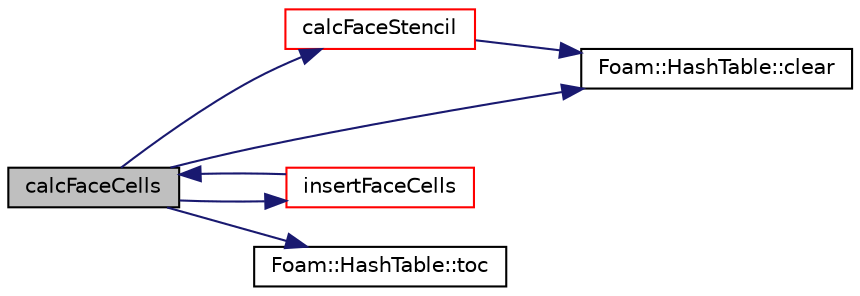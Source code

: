 digraph "calcFaceCells"
{
  bgcolor="transparent";
  edge [fontname="Helvetica",fontsize="10",labelfontname="Helvetica",labelfontsize="10"];
  node [fontname="Helvetica",fontsize="10",shape=record];
  rankdir="LR";
  Node765 [label="calcFaceCells",height=0.2,width=0.4,color="black", fillcolor="grey75", style="filled", fontcolor="black"];
  Node765 -> Node766 [color="midnightblue",fontsize="10",style="solid",fontname="Helvetica"];
  Node766 [label="calcFaceStencil",height=0.2,width=0.4,color="red",URL="$a23513.html#a75899a6e0677e40388327173f197eb45",tooltip="Collect cell neighbours into extended stencil. "];
  Node766 -> Node1035 [color="midnightblue",fontsize="10",style="solid",fontname="Helvetica"];
  Node1035 [label="Foam::HashTable::clear",height=0.2,width=0.4,color="black",URL="$a26841.html#ac8bb3912a3ce86b15842e79d0b421204",tooltip="Clear all entries from table. "];
  Node765 -> Node1035 [color="midnightblue",fontsize="10",style="solid",fontname="Helvetica"];
  Node765 -> Node1141 [color="midnightblue",fontsize="10",style="solid",fontname="Helvetica"];
  Node1141 [label="insertFaceCells",height=0.2,width=0.4,color="red",URL="$a23513.html#ac1c792bf4a5a1b870bb79770131b78ac",tooltip="Collect cell neighbours of faces in global numbering. "];
  Node1141 -> Node765 [color="midnightblue",fontsize="10",style="solid",fontname="Helvetica"];
  Node765 -> Node1145 [color="midnightblue",fontsize="10",style="solid",fontname="Helvetica"];
  Node1145 [label="Foam::HashTable::toc",height=0.2,width=0.4,color="black",URL="$a26841.html#a1717015c0033bc9eed654353eed0461b",tooltip="Return the table of contents. "];
}
